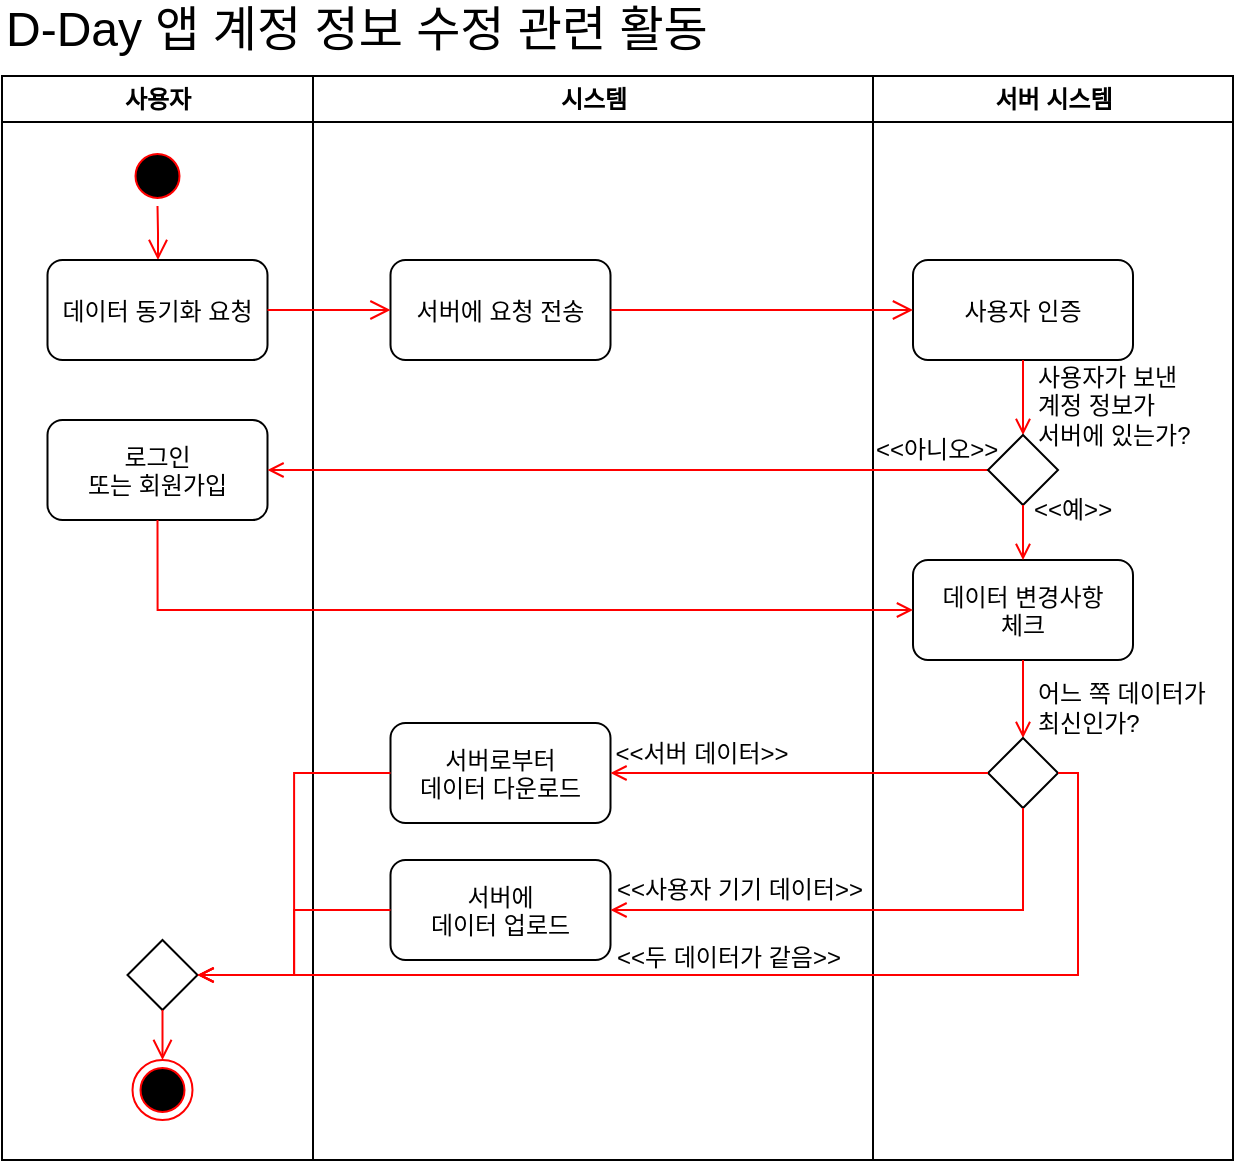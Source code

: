 <mxfile version="26.2.13">
  <diagram name="페이지-1" id="HnOk3otPxTWLIsypYAFh">
    <mxGraphModel dx="1736" dy="863" grid="1" gridSize="10" guides="1" tooltips="1" connect="1" arrows="1" fold="1" page="1" pageScale="1" pageWidth="827" pageHeight="1169" math="0" shadow="0">
      <root>
        <mxCell id="0" />
        <mxCell id="1" parent="0" />
        <mxCell id="muqeLboePYQVuT81V_I5-130" value="사용자" style="swimlane;whiteSpace=wrap;startSize=23;" vertex="1" parent="1">
          <mxGeometry x="101" y="118" width="155.5" height="542" as="geometry" />
        </mxCell>
        <mxCell id="muqeLboePYQVuT81V_I5-131" value="" style="ellipse;shape=startState;fillColor=#000000;strokeColor=#ff0000;" vertex="1" parent="muqeLboePYQVuT81V_I5-130">
          <mxGeometry x="62.75" y="35" width="30" height="30" as="geometry" />
        </mxCell>
        <mxCell id="muqeLboePYQVuT81V_I5-132" value="" style="edgeStyle=elbowEdgeStyle;elbow=horizontal;verticalAlign=bottom;endArrow=open;endSize=8;strokeColor=#FF0000;endFill=1;rounded=0" edge="1" parent="muqeLboePYQVuT81V_I5-130" source="muqeLboePYQVuT81V_I5-131" target="muqeLboePYQVuT81V_I5-133">
          <mxGeometry x="90" y="40" as="geometry">
            <mxPoint x="77.75" y="105" as="targetPoint" />
          </mxGeometry>
        </mxCell>
        <mxCell id="muqeLboePYQVuT81V_I5-133" value="데이터 동기화 요청" style="rounded=1;" vertex="1" parent="muqeLboePYQVuT81V_I5-130">
          <mxGeometry x="22.75" y="92" width="110" height="50" as="geometry" />
        </mxCell>
        <mxCell id="muqeLboePYQVuT81V_I5-134" value="시스템" style="swimlane;whiteSpace=wrap;container=0;" vertex="1" parent="1">
          <mxGeometry x="256.5" y="118" width="280" height="542" as="geometry" />
        </mxCell>
        <mxCell id="muqeLboePYQVuT81V_I5-135" value="서버에 요청 전송" style="rounded=1;" vertex="1" parent="muqeLboePYQVuT81V_I5-134">
          <mxGeometry x="38.75" y="92" width="110" height="50" as="geometry" />
        </mxCell>
        <mxCell id="muqeLboePYQVuT81V_I5-136" value="" style="ellipse;shape=endState;fillColor=#000000;strokeColor=#ff0000" vertex="1" parent="muqeLboePYQVuT81V_I5-134">
          <mxGeometry x="-90.25" y="492" width="30" height="30" as="geometry" />
        </mxCell>
        <mxCell id="muqeLboePYQVuT81V_I5-137" value="" style="rhombus;whiteSpace=wrap;html=1;" vertex="1" parent="muqeLboePYQVuT81V_I5-134">
          <mxGeometry x="-92.75" y="432" width="35" height="35" as="geometry" />
        </mxCell>
        <mxCell id="muqeLboePYQVuT81V_I5-138" value="" style="rounded=0;orthogonalLoop=1;jettySize=auto;html=1;fontSize=12;startSize=8;endSize=8;strokeColor=#FF0000;endArrow=open;endFill=0;exitX=0.5;exitY=1;exitDx=0;exitDy=0;entryX=0.5;entryY=0;entryDx=0;entryDy=0;" edge="1" parent="muqeLboePYQVuT81V_I5-134" source="muqeLboePYQVuT81V_I5-137" target="muqeLboePYQVuT81V_I5-136">
          <mxGeometry relative="1" as="geometry">
            <mxPoint x="-12.75" y="159.5" as="sourcePoint" />
            <mxPoint x="46.25" y="159.5" as="targetPoint" />
          </mxGeometry>
        </mxCell>
        <mxCell id="muqeLboePYQVuT81V_I5-139" value="&amp;lt;&amp;lt;두 데이터가 같음&amp;gt;&amp;gt;" style="text;html=1;align=center;verticalAlign=middle;whiteSpace=wrap;rounded=0;" vertex="1" parent="muqeLboePYQVuT81V_I5-134">
          <mxGeometry x="149.75" y="426" width="117" height="30" as="geometry" />
        </mxCell>
        <mxCell id="muqeLboePYQVuT81V_I5-140" value="서버에&#xa;데이터 업로드" style="rounded=1;" vertex="1" parent="muqeLboePYQVuT81V_I5-134">
          <mxGeometry x="38.75" y="392" width="110" height="50" as="geometry" />
        </mxCell>
        <mxCell id="muqeLboePYQVuT81V_I5-141" value="&amp;lt;&amp;lt;사용자 기기 데이터&amp;gt;&amp;gt;" style="text;html=1;align=center;verticalAlign=middle;whiteSpace=wrap;rounded=0;" vertex="1" parent="muqeLboePYQVuT81V_I5-134">
          <mxGeometry x="148.75" y="392" width="130" height="30" as="geometry" />
        </mxCell>
        <mxCell id="muqeLboePYQVuT81V_I5-142" value="" style="endArrow=open;strokeColor=#FF0000;endFill=1;rounded=0;entryX=1;entryY=0.5;entryDx=0;entryDy=0;exitX=0;exitY=0.5;exitDx=0;exitDy=0;edgeStyle=orthogonalEdgeStyle;" edge="1" parent="muqeLboePYQVuT81V_I5-134" source="muqeLboePYQVuT81V_I5-140" target="muqeLboePYQVuT81V_I5-137">
          <mxGeometry relative="1" as="geometry">
            <mxPoint x="217.75" y="412" as="sourcePoint" />
            <mxPoint x="-18" y="417" as="targetPoint" />
          </mxGeometry>
        </mxCell>
        <mxCell id="muqeLboePYQVuT81V_I5-143" value="서버로부터&#xa;데이터 다운로드" style="rounded=1;" vertex="1" parent="muqeLboePYQVuT81V_I5-134">
          <mxGeometry x="38.75" y="323.5" width="110" height="50" as="geometry" />
        </mxCell>
        <mxCell id="muqeLboePYQVuT81V_I5-144" value="" style="endArrow=open;strokeColor=#FF0000;endFill=1;rounded=0;entryX=1;entryY=0.5;entryDx=0;entryDy=0;exitX=0;exitY=0.5;exitDx=0;exitDy=0;edgeStyle=orthogonalEdgeStyle;" edge="1" parent="muqeLboePYQVuT81V_I5-134" source="muqeLboePYQVuT81V_I5-143" target="muqeLboePYQVuT81V_I5-137">
          <mxGeometry relative="1" as="geometry">
            <mxPoint x="49" y="456" as="sourcePoint" />
            <mxPoint x="5" y="526" as="targetPoint" />
          </mxGeometry>
        </mxCell>
        <mxCell id="muqeLboePYQVuT81V_I5-145" value="&amp;lt;&amp;lt;서버 데이터&amp;gt;&amp;gt;" style="text;html=1;align=center;verticalAlign=middle;whiteSpace=wrap;rounded=0;" vertex="1" parent="muqeLboePYQVuT81V_I5-134">
          <mxGeometry x="149.75" y="323.5" width="90" height="30" as="geometry" />
        </mxCell>
        <mxCell id="muqeLboePYQVuT81V_I5-146" value="D-Day 앱 계정 정보 수정 관련 활동" style="text;html=1;align=left;verticalAlign=middle;whiteSpace=wrap;rounded=0;fontSize=24;" vertex="1" parent="1">
          <mxGeometry x="101" y="80" width="385.5" height="30" as="geometry" />
        </mxCell>
        <mxCell id="muqeLboePYQVuT81V_I5-147" value="서버 시스템" style="swimlane;whiteSpace=wrap;startSize=23;" vertex="1" parent="1">
          <mxGeometry x="536.5" y="118" width="180" height="542" as="geometry" />
        </mxCell>
        <mxCell id="muqeLboePYQVuT81V_I5-148" value="데이터 변경사항&#xa;체크" style="rounded=1;" vertex="1" parent="muqeLboePYQVuT81V_I5-147">
          <mxGeometry x="20" y="242" width="110" height="50" as="geometry" />
        </mxCell>
        <mxCell id="muqeLboePYQVuT81V_I5-149" value="" style="endArrow=open;strokeColor=#FF0000;endFill=1;rounded=0;entryX=0.5;entryY=0;entryDx=0;entryDy=0;exitX=0.25;exitY=1;exitDx=0;exitDy=0;" edge="1" parent="muqeLboePYQVuT81V_I5-147" target="muqeLboePYQVuT81V_I5-159">
          <mxGeometry relative="1" as="geometry">
            <mxPoint x="75" y="292" as="sourcePoint" />
            <mxPoint x="12.5" y="504.5" as="targetPoint" />
            <Array as="points" />
          </mxGeometry>
        </mxCell>
        <mxCell id="muqeLboePYQVuT81V_I5-150" value="사용자 인증" style="rounded=1;" vertex="1" parent="muqeLboePYQVuT81V_I5-147">
          <mxGeometry x="20" y="92" width="110" height="50" as="geometry" />
        </mxCell>
        <mxCell id="muqeLboePYQVuT81V_I5-151" value="&lt;div&gt;사용자가 보낸&lt;/div&gt;&lt;div&gt;계정 정보가&lt;/div&gt;&lt;div&gt;서버에 있는가?&lt;/div&gt;" style="text;html=1;align=left;verticalAlign=middle;whiteSpace=wrap;rounded=0;" vertex="1" parent="muqeLboePYQVuT81V_I5-147">
          <mxGeometry x="80" y="150" width="90" height="30" as="geometry" />
        </mxCell>
        <mxCell id="muqeLboePYQVuT81V_I5-152" value="" style="endArrow=open;strokeColor=#FF0000;endFill=1;rounded=0;exitX=0.5;exitY=1;exitDx=0;exitDy=0;" edge="1" parent="muqeLboePYQVuT81V_I5-147" source="muqeLboePYQVuT81V_I5-150" target="muqeLboePYQVuT81V_I5-157">
          <mxGeometry relative="1" as="geometry">
            <mxPoint x="-363" y="197" as="sourcePoint" />
            <mxPoint x="-363" y="247" as="targetPoint" />
            <Array as="points" />
          </mxGeometry>
        </mxCell>
        <mxCell id="muqeLboePYQVuT81V_I5-153" value="로그인&#xa;또는 회원가입" style="rounded=1;" vertex="1" parent="muqeLboePYQVuT81V_I5-147">
          <mxGeometry x="-412.75" y="172" width="110" height="50" as="geometry" />
        </mxCell>
        <mxCell id="muqeLboePYQVuT81V_I5-154" value="" style="edgeStyle=orthogonalEdgeStyle;rounded=0;orthogonalLoop=1;jettySize=auto;html=1;endArrow=open;endFill=0;strokeColor=#FF0000;entryX=1;entryY=0.5;entryDx=0;entryDy=0;exitX=0;exitY=0.5;exitDx=0;exitDy=0;" edge="1" parent="muqeLboePYQVuT81V_I5-147" source="muqeLboePYQVuT81V_I5-157" target="muqeLboePYQVuT81V_I5-153">
          <mxGeometry relative="1" as="geometry">
            <mxPoint x="-131" y="127" as="sourcePoint" />
            <mxPoint x="58" y="152" as="targetPoint" />
          </mxGeometry>
        </mxCell>
        <mxCell id="muqeLboePYQVuT81V_I5-155" value="&amp;lt;&amp;lt;아니오&amp;gt;&amp;gt;" style="text;html=1;align=left;verticalAlign=middle;whiteSpace=wrap;rounded=0;" vertex="1" parent="muqeLboePYQVuT81V_I5-147">
          <mxGeometry x="-1" y="172" width="70" height="30" as="geometry" />
        </mxCell>
        <mxCell id="muqeLboePYQVuT81V_I5-156" value="" style="edgeStyle=orthogonalEdgeStyle;rounded=0;orthogonalLoop=1;jettySize=auto;html=1;endArrow=open;endFill=0;strokeColor=#FF0000;exitX=0.5;exitY=1;exitDx=0;exitDy=0;entryX=0;entryY=0.5;entryDx=0;entryDy=0;" edge="1" parent="muqeLboePYQVuT81V_I5-147" source="muqeLboePYQVuT81V_I5-153" target="muqeLboePYQVuT81V_I5-148">
          <mxGeometry relative="1" as="geometry">
            <mxPoint x="-354.5" y="265" as="sourcePoint" />
            <mxPoint x="-240" y="307" as="targetPoint" />
          </mxGeometry>
        </mxCell>
        <mxCell id="muqeLboePYQVuT81V_I5-157" value="" style="rhombus;whiteSpace=wrap;html=1;" vertex="1" parent="muqeLboePYQVuT81V_I5-147">
          <mxGeometry x="57.5" y="179.5" width="35" height="35" as="geometry" />
        </mxCell>
        <mxCell id="muqeLboePYQVuT81V_I5-158" value="&amp;lt;&amp;lt;예&amp;gt;&amp;gt;" style="text;html=1;align=left;verticalAlign=middle;whiteSpace=wrap;rounded=0;" vertex="1" parent="muqeLboePYQVuT81V_I5-147">
          <mxGeometry x="78.5" y="202" width="60" height="30" as="geometry" />
        </mxCell>
        <mxCell id="muqeLboePYQVuT81V_I5-159" value="" style="rhombus;whiteSpace=wrap;html=1;" vertex="1" parent="muqeLboePYQVuT81V_I5-147">
          <mxGeometry x="57.5" y="331" width="35" height="35" as="geometry" />
        </mxCell>
        <mxCell id="muqeLboePYQVuT81V_I5-160" value="어느 쪽 데이터가&lt;div&gt;최신인가?&lt;/div&gt;" style="text;html=1;align=left;verticalAlign=middle;whiteSpace=wrap;rounded=0;" vertex="1" parent="muqeLboePYQVuT81V_I5-147">
          <mxGeometry x="80.5" y="301" width="89.5" height="30" as="geometry" />
        </mxCell>
        <mxCell id="muqeLboePYQVuT81V_I5-161" value="" style="endArrow=open;strokeColor=#FF0000;endFill=1;rounded=0;exitX=0.5;exitY=1;exitDx=0;exitDy=0;entryX=0.5;entryY=0;entryDx=0;entryDy=0;" edge="1" parent="muqeLboePYQVuT81V_I5-147" source="muqeLboePYQVuT81V_I5-157" target="muqeLboePYQVuT81V_I5-148">
          <mxGeometry relative="1" as="geometry">
            <mxPoint x="85" y="152" as="sourcePoint" />
            <mxPoint x="85" y="190" as="targetPoint" />
            <Array as="points" />
          </mxGeometry>
        </mxCell>
        <mxCell id="muqeLboePYQVuT81V_I5-162" value="" style="edgeStyle=none;curved=1;rounded=0;orthogonalLoop=1;jettySize=auto;html=1;fontSize=12;startSize=8;endSize=8;strokeColor=#FF0000;endArrow=open;endFill=0;entryX=0;entryY=0.5;entryDx=0;entryDy=0;" edge="1" parent="1" source="muqeLboePYQVuT81V_I5-133" target="muqeLboePYQVuT81V_I5-135">
          <mxGeometry relative="1" as="geometry" />
        </mxCell>
        <mxCell id="muqeLboePYQVuT81V_I5-163" value="" style="edgeStyle=none;curved=1;rounded=0;orthogonalLoop=1;jettySize=auto;html=1;fontSize=12;startSize=8;endSize=8;strokeColor=#FF0000;endArrow=open;endFill=0;entryX=0;entryY=0.5;entryDx=0;entryDy=0;exitX=1;exitY=0.5;exitDx=0;exitDy=0;" edge="1" parent="1" source="muqeLboePYQVuT81V_I5-135" target="muqeLboePYQVuT81V_I5-150">
          <mxGeometry relative="1" as="geometry">
            <mxPoint x="244" y="245" as="sourcePoint" />
            <mxPoint x="307" y="245" as="targetPoint" />
          </mxGeometry>
        </mxCell>
        <mxCell id="muqeLboePYQVuT81V_I5-164" value="" style="endArrow=open;strokeColor=#FF0000;endFill=1;rounded=0;entryX=1;entryY=0.5;entryDx=0;entryDy=0;exitX=1;exitY=0.5;exitDx=0;exitDy=0;edgeStyle=orthogonalEdgeStyle;" edge="1" parent="1" source="muqeLboePYQVuT81V_I5-159" target="muqeLboePYQVuT81V_I5-137">
          <mxGeometry relative="1" as="geometry">
            <mxPoint x="666.5" y="539" as="sourcePoint" />
            <mxPoint x="622.5" y="706" as="targetPoint" />
          </mxGeometry>
        </mxCell>
        <mxCell id="muqeLboePYQVuT81V_I5-165" value="" style="endArrow=open;strokeColor=#FF0000;endFill=1;rounded=0;entryX=1;entryY=0.5;entryDx=0;entryDy=0;exitX=0.5;exitY=1;exitDx=0;exitDy=0;edgeStyle=orthogonalEdgeStyle;" edge="1" parent="1" source="muqeLboePYQVuT81V_I5-159" target="muqeLboePYQVuT81V_I5-140">
          <mxGeometry relative="1" as="geometry">
            <mxPoint x="636.5" y="489" as="sourcePoint" />
            <mxPoint x="594.5" y="449" as="targetPoint" />
          </mxGeometry>
        </mxCell>
        <mxCell id="muqeLboePYQVuT81V_I5-166" value="" style="endArrow=open;strokeColor=#FF0000;endFill=1;rounded=0;entryX=1;entryY=0.5;entryDx=0;entryDy=0;exitX=0;exitY=0.5;exitDx=0;exitDy=0;edgeStyle=orthogonalEdgeStyle;" edge="1" parent="1" source="muqeLboePYQVuT81V_I5-159" target="muqeLboePYQVuT81V_I5-143">
          <mxGeometry relative="1" as="geometry">
            <mxPoint x="594.5" y="504" as="sourcePoint" />
            <mxPoint x="406.5" y="574" as="targetPoint" />
          </mxGeometry>
        </mxCell>
      </root>
    </mxGraphModel>
  </diagram>
</mxfile>
